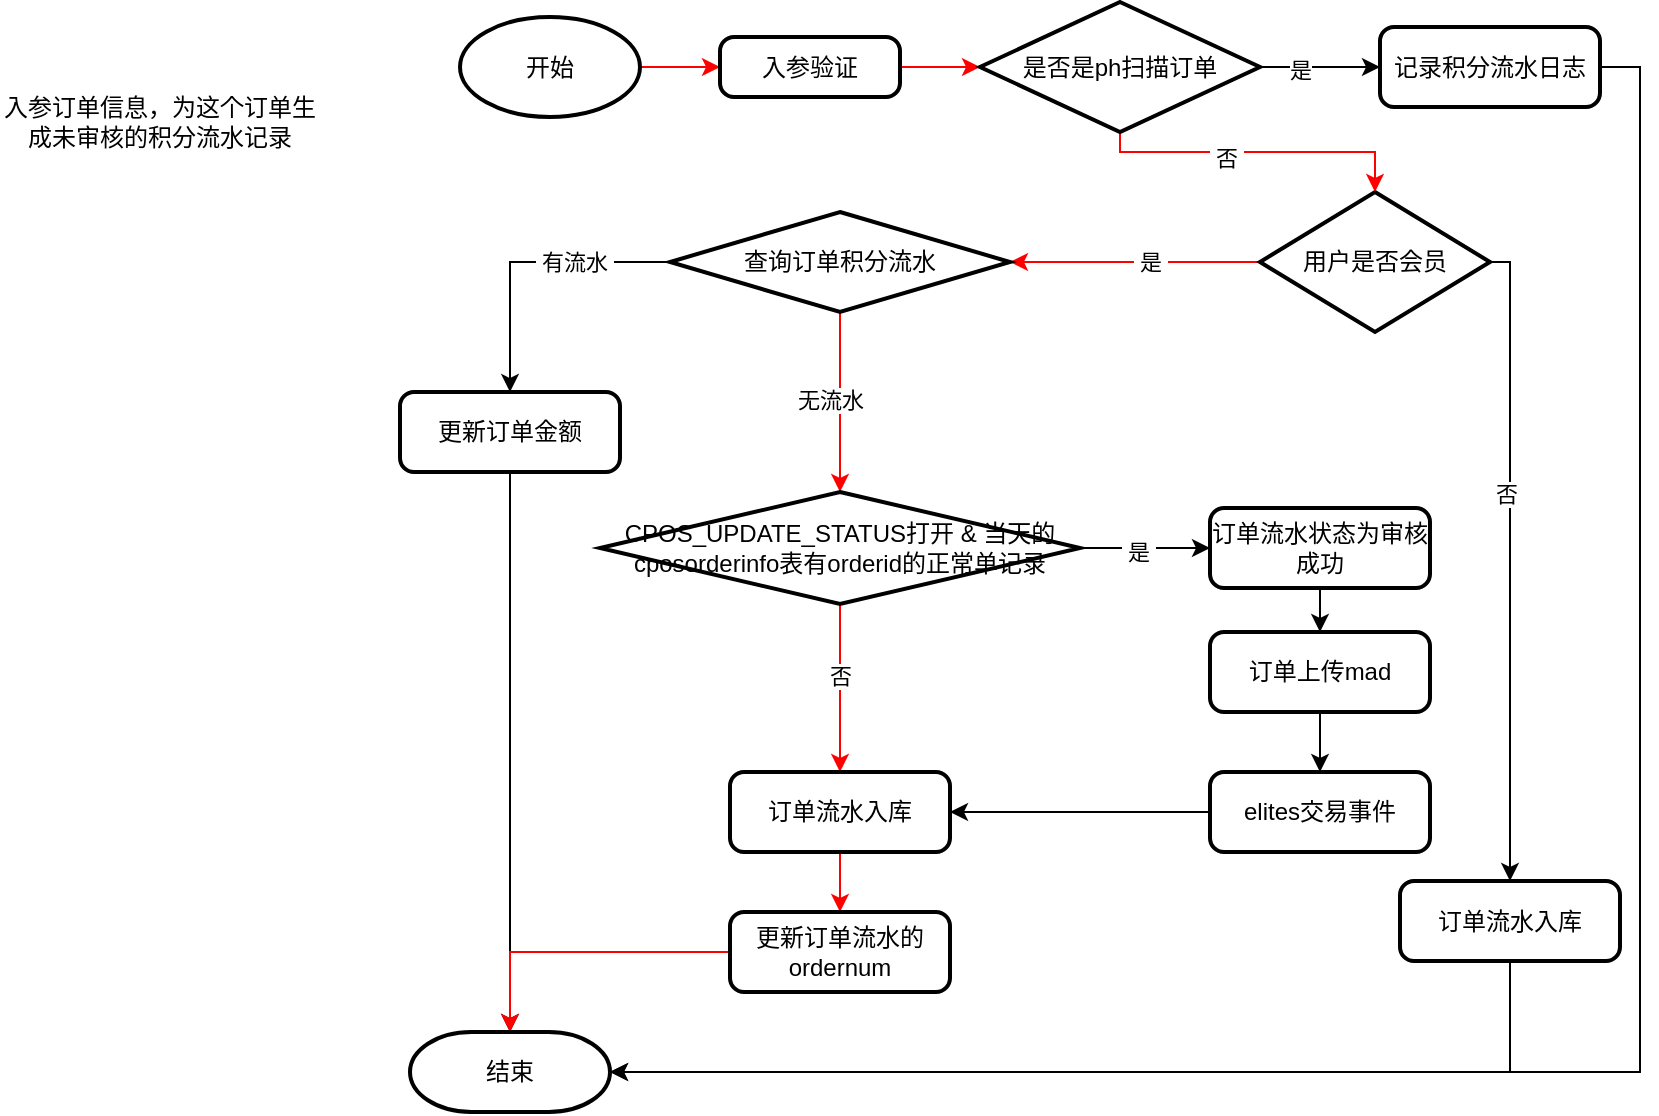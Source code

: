 <mxfile version="15.7.3" type="github">
  <diagram id="NlKHI6trEtiHi1XTqEEs" name="Page-1">
    <mxGraphModel dx="1865" dy="588" grid="1" gridSize="10" guides="1" tooltips="1" connect="1" arrows="1" fold="1" page="1" pageScale="1" pageWidth="827" pageHeight="1169" math="0" shadow="0">
      <root>
        <mxCell id="0" />
        <mxCell id="1" parent="0" />
        <mxCell id="L6jDz-sPjVb8ubE6nO0k-13" style="edgeStyle=orthogonalEdgeStyle;rounded=0;orthogonalLoop=1;jettySize=auto;html=1;entryX=1;entryY=0.5;entryDx=0;entryDy=0;entryPerimeter=0;strokeColor=#FF0000;" edge="1" parent="1" source="L6jDz-sPjVb8ubE6nO0k-5" target="L6jDz-sPjVb8ubE6nO0k-15">
          <mxGeometry relative="1" as="geometry">
            <mxPoint x="220" y="280" as="targetPoint" />
          </mxGeometry>
        </mxCell>
        <mxCell id="L6jDz-sPjVb8ubE6nO0k-14" value="&amp;nbsp;是&amp;nbsp;" style="edgeLabel;html=1;align=center;verticalAlign=middle;resizable=0;points=[];" vertex="1" connectable="0" parent="L6jDz-sPjVb8ubE6nO0k-13">
          <mxGeometry x="-0.117" y="2" relative="1" as="geometry">
            <mxPoint y="-2" as="offset" />
          </mxGeometry>
        </mxCell>
        <mxCell id="L6jDz-sPjVb8ubE6nO0k-59" style="edgeStyle=orthogonalEdgeStyle;rounded=0;orthogonalLoop=1;jettySize=auto;html=1;strokeColor=#000000;" edge="1" parent="1" source="L6jDz-sPjVb8ubE6nO0k-5" target="L6jDz-sPjVb8ubE6nO0k-58">
          <mxGeometry relative="1" as="geometry">
            <Array as="points">
              <mxPoint x="455" y="235" />
            </Array>
          </mxGeometry>
        </mxCell>
        <mxCell id="L6jDz-sPjVb8ubE6nO0k-61" value="否" style="edgeLabel;html=1;align=center;verticalAlign=middle;resizable=0;points=[];" vertex="1" connectable="0" parent="L6jDz-sPjVb8ubE6nO0k-59">
          <mxGeometry x="-0.212" y="-2" relative="1" as="geometry">
            <mxPoint as="offset" />
          </mxGeometry>
        </mxCell>
        <mxCell id="L6jDz-sPjVb8ubE6nO0k-5" value="&lt;span&gt;用户是否会员&lt;/span&gt;" style="strokeWidth=2;html=1;shape=mxgraph.flowchart.decision;whiteSpace=wrap;" vertex="1" parent="1">
          <mxGeometry x="330" y="200" width="115" height="70" as="geometry" />
        </mxCell>
        <mxCell id="L6jDz-sPjVb8ubE6nO0k-10" style="edgeStyle=orthogonalEdgeStyle;rounded=0;orthogonalLoop=1;jettySize=auto;html=1;strokeColor=#FF0000;" edge="1" parent="1" source="L6jDz-sPjVb8ubE6nO0k-7" target="L6jDz-sPjVb8ubE6nO0k-8">
          <mxGeometry relative="1" as="geometry" />
        </mxCell>
        <mxCell id="L6jDz-sPjVb8ubE6nO0k-7" value="开始" style="strokeWidth=2;html=1;shape=mxgraph.flowchart.start_1;whiteSpace=wrap;" vertex="1" parent="1">
          <mxGeometry x="-70" y="112.5" width="90" height="50" as="geometry" />
        </mxCell>
        <mxCell id="L6jDz-sPjVb8ubE6nO0k-48" style="edgeStyle=orthogonalEdgeStyle;rounded=0;orthogonalLoop=1;jettySize=auto;html=1;entryX=0;entryY=0.5;entryDx=0;entryDy=0;entryPerimeter=0;strokeColor=#FF0000;" edge="1" parent="1" source="L6jDz-sPjVb8ubE6nO0k-8" target="L6jDz-sPjVb8ubE6nO0k-45">
          <mxGeometry relative="1" as="geometry" />
        </mxCell>
        <mxCell id="L6jDz-sPjVb8ubE6nO0k-8" value="&lt;span&gt;入参验证&lt;/span&gt;" style="rounded=1;whiteSpace=wrap;html=1;absoluteArcSize=1;arcSize=14;strokeWidth=2;" vertex="1" parent="1">
          <mxGeometry x="60" y="122.5" width="90" height="30" as="geometry" />
        </mxCell>
        <mxCell id="L6jDz-sPjVb8ubE6nO0k-18" style="edgeStyle=orthogonalEdgeStyle;rounded=0;orthogonalLoop=1;jettySize=auto;html=1;exitX=0;exitY=0.5;exitDx=0;exitDy=0;exitPerimeter=0;" edge="1" parent="1" source="L6jDz-sPjVb8ubE6nO0k-15" target="L6jDz-sPjVb8ubE6nO0k-16">
          <mxGeometry relative="1" as="geometry" />
        </mxCell>
        <mxCell id="L6jDz-sPjVb8ubE6nO0k-19" value="&amp;nbsp;有流水&amp;nbsp;" style="edgeLabel;html=1;align=center;verticalAlign=middle;resizable=0;points=[];" vertex="1" connectable="0" parent="L6jDz-sPjVb8ubE6nO0k-18">
          <mxGeometry x="-0.171" y="-1" relative="1" as="geometry">
            <mxPoint x="12" y="1" as="offset" />
          </mxGeometry>
        </mxCell>
        <mxCell id="L6jDz-sPjVb8ubE6nO0k-23" style="edgeStyle=orthogonalEdgeStyle;rounded=0;orthogonalLoop=1;jettySize=auto;html=1;entryX=0.5;entryY=0;entryDx=0;entryDy=0;entryPerimeter=0;strokeColor=#FF0000;" edge="1" parent="1" source="L6jDz-sPjVb8ubE6nO0k-15" target="L6jDz-sPjVb8ubE6nO0k-22">
          <mxGeometry relative="1" as="geometry" />
        </mxCell>
        <mxCell id="L6jDz-sPjVb8ubE6nO0k-24" value="无流水" style="edgeLabel;html=1;align=center;verticalAlign=middle;resizable=0;points=[];" vertex="1" connectable="0" parent="L6jDz-sPjVb8ubE6nO0k-23">
          <mxGeometry x="0.304" y="3" relative="1" as="geometry">
            <mxPoint x="-8" y="-15" as="offset" />
          </mxGeometry>
        </mxCell>
        <mxCell id="L6jDz-sPjVb8ubE6nO0k-15" value="&lt;span&gt;查询订单积分流水&lt;/span&gt;" style="strokeWidth=2;html=1;shape=mxgraph.flowchart.decision;whiteSpace=wrap;" vertex="1" parent="1">
          <mxGeometry x="35" y="210" width="170" height="50" as="geometry" />
        </mxCell>
        <mxCell id="L6jDz-sPjVb8ubE6nO0k-41" style="edgeStyle=orthogonalEdgeStyle;rounded=0;orthogonalLoop=1;jettySize=auto;html=1;entryX=0.5;entryY=0;entryDx=0;entryDy=0;entryPerimeter=0;" edge="1" parent="1" source="L6jDz-sPjVb8ubE6nO0k-16" target="L6jDz-sPjVb8ubE6nO0k-37">
          <mxGeometry relative="1" as="geometry" />
        </mxCell>
        <mxCell id="L6jDz-sPjVb8ubE6nO0k-16" value="更新订单金额" style="rounded=1;whiteSpace=wrap;html=1;absoluteArcSize=1;arcSize=14;strokeWidth=2;" vertex="1" parent="1">
          <mxGeometry x="-100" y="300" width="110" height="40" as="geometry" />
        </mxCell>
        <mxCell id="L6jDz-sPjVb8ubE6nO0k-29" style="edgeStyle=orthogonalEdgeStyle;rounded=0;orthogonalLoop=1;jettySize=auto;html=1;entryX=0;entryY=0.5;entryDx=0;entryDy=0;" edge="1" parent="1" source="L6jDz-sPjVb8ubE6nO0k-22" target="L6jDz-sPjVb8ubE6nO0k-25">
          <mxGeometry relative="1" as="geometry" />
        </mxCell>
        <mxCell id="L6jDz-sPjVb8ubE6nO0k-30" value="&amp;nbsp;是&amp;nbsp;" style="edgeLabel;html=1;align=center;verticalAlign=middle;resizable=0;points=[];" vertex="1" connectable="0" parent="L6jDz-sPjVb8ubE6nO0k-29">
          <mxGeometry x="-0.111" y="-2" relative="1" as="geometry">
            <mxPoint as="offset" />
          </mxGeometry>
        </mxCell>
        <mxCell id="L6jDz-sPjVb8ubE6nO0k-33" style="edgeStyle=orthogonalEdgeStyle;rounded=0;orthogonalLoop=1;jettySize=auto;html=1;entryX=0.5;entryY=0;entryDx=0;entryDy=0;strokeColor=#FF0000;" edge="1" parent="1" source="L6jDz-sPjVb8ubE6nO0k-22" target="L6jDz-sPjVb8ubE6nO0k-31">
          <mxGeometry relative="1" as="geometry" />
        </mxCell>
        <mxCell id="L6jDz-sPjVb8ubE6nO0k-35" value="否" style="edgeLabel;html=1;align=center;verticalAlign=middle;resizable=0;points=[];" vertex="1" connectable="0" parent="L6jDz-sPjVb8ubE6nO0k-33">
          <mxGeometry x="0.149" y="-4" relative="1" as="geometry">
            <mxPoint x="4" y="-13" as="offset" />
          </mxGeometry>
        </mxCell>
        <mxCell id="L6jDz-sPjVb8ubE6nO0k-22" value="&lt;span&gt;CPOS_UPDATE_STATUS打开 &amp;amp; 当天的cposorderinfo表有orderid的正常单记录&lt;/span&gt;" style="strokeWidth=2;html=1;shape=mxgraph.flowchart.decision;whiteSpace=wrap;" vertex="1" parent="1">
          <mxGeometry y="350" width="240" height="56" as="geometry" />
        </mxCell>
        <mxCell id="L6jDz-sPjVb8ubE6nO0k-66" style="edgeStyle=orthogonalEdgeStyle;rounded=0;orthogonalLoop=1;jettySize=auto;html=1;entryX=0.5;entryY=0;entryDx=0;entryDy=0;strokeColor=#000000;" edge="1" parent="1" source="L6jDz-sPjVb8ubE6nO0k-25" target="L6jDz-sPjVb8ubE6nO0k-64">
          <mxGeometry relative="1" as="geometry" />
        </mxCell>
        <mxCell id="L6jDz-sPjVb8ubE6nO0k-25" value="订单流水状态为审核成功" style="rounded=1;whiteSpace=wrap;html=1;absoluteArcSize=1;arcSize=14;strokeWidth=2;" vertex="1" parent="1">
          <mxGeometry x="305" y="358" width="110" height="40" as="geometry" />
        </mxCell>
        <mxCell id="L6jDz-sPjVb8ubE6nO0k-62" style="edgeStyle=orthogonalEdgeStyle;rounded=0;orthogonalLoop=1;jettySize=auto;html=1;strokeColor=#000000;" edge="1" parent="1" source="L6jDz-sPjVb8ubE6nO0k-26" target="L6jDz-sPjVb8ubE6nO0k-31">
          <mxGeometry relative="1" as="geometry" />
        </mxCell>
        <mxCell id="L6jDz-sPjVb8ubE6nO0k-26" value="elites交易事件" style="rounded=1;whiteSpace=wrap;html=1;absoluteArcSize=1;arcSize=14;strokeWidth=2;" vertex="1" parent="1">
          <mxGeometry x="305" y="490" width="110" height="40" as="geometry" />
        </mxCell>
        <mxCell id="L6jDz-sPjVb8ubE6nO0k-34" style="edgeStyle=orthogonalEdgeStyle;rounded=0;orthogonalLoop=1;jettySize=auto;html=1;strokeColor=#FF0000;" edge="1" parent="1" source="L6jDz-sPjVb8ubE6nO0k-31" target="L6jDz-sPjVb8ubE6nO0k-32">
          <mxGeometry relative="1" as="geometry" />
        </mxCell>
        <mxCell id="L6jDz-sPjVb8ubE6nO0k-31" value="订单流水入库" style="rounded=1;whiteSpace=wrap;html=1;absoluteArcSize=1;arcSize=14;strokeWidth=2;" vertex="1" parent="1">
          <mxGeometry x="65" y="490" width="110" height="40" as="geometry" />
        </mxCell>
        <mxCell id="L6jDz-sPjVb8ubE6nO0k-40" style="edgeStyle=orthogonalEdgeStyle;rounded=0;orthogonalLoop=1;jettySize=auto;html=1;entryX=0.5;entryY=0;entryDx=0;entryDy=0;entryPerimeter=0;strokeColor=#FF0000;" edge="1" parent="1" source="L6jDz-sPjVb8ubE6nO0k-32" target="L6jDz-sPjVb8ubE6nO0k-37">
          <mxGeometry relative="1" as="geometry" />
        </mxCell>
        <mxCell id="L6jDz-sPjVb8ubE6nO0k-32" value="更新订单流水的ordernum" style="rounded=1;whiteSpace=wrap;html=1;absoluteArcSize=1;arcSize=14;strokeWidth=2;" vertex="1" parent="1">
          <mxGeometry x="65" y="560" width="110" height="40" as="geometry" />
        </mxCell>
        <mxCell id="L6jDz-sPjVb8ubE6nO0k-37" value="结束" style="strokeWidth=2;html=1;shape=mxgraph.flowchart.terminator;whiteSpace=wrap;" vertex="1" parent="1">
          <mxGeometry x="-95" y="620" width="100" height="40" as="geometry" />
        </mxCell>
        <mxCell id="L6jDz-sPjVb8ubE6nO0k-46" style="edgeStyle=orthogonalEdgeStyle;rounded=0;orthogonalLoop=1;jettySize=auto;html=1;entryX=0.5;entryY=0;entryDx=0;entryDy=0;entryPerimeter=0;strokeColor=#FF0000;" edge="1" parent="1" source="L6jDz-sPjVb8ubE6nO0k-45" target="L6jDz-sPjVb8ubE6nO0k-5">
          <mxGeometry relative="1" as="geometry">
            <Array as="points">
              <mxPoint x="260" y="180" />
              <mxPoint x="388" y="180" />
            </Array>
          </mxGeometry>
        </mxCell>
        <mxCell id="L6jDz-sPjVb8ubE6nO0k-47" value="&amp;nbsp;否&amp;nbsp;" style="edgeLabel;html=1;align=center;verticalAlign=middle;resizable=0;points=[];" vertex="1" connectable="0" parent="L6jDz-sPjVb8ubE6nO0k-46">
          <mxGeometry x="-0.205" y="-3" relative="1" as="geometry">
            <mxPoint as="offset" />
          </mxGeometry>
        </mxCell>
        <mxCell id="L6jDz-sPjVb8ubE6nO0k-51" style="edgeStyle=orthogonalEdgeStyle;rounded=0;orthogonalLoop=1;jettySize=auto;html=1;entryX=0;entryY=0.5;entryDx=0;entryDy=0;" edge="1" parent="1" source="L6jDz-sPjVb8ubE6nO0k-45" target="L6jDz-sPjVb8ubE6nO0k-50">
          <mxGeometry relative="1" as="geometry" />
        </mxCell>
        <mxCell id="L6jDz-sPjVb8ubE6nO0k-53" value="是" style="edgeLabel;html=1;align=center;verticalAlign=middle;resizable=0;points=[];" vertex="1" connectable="0" parent="L6jDz-sPjVb8ubE6nO0k-51">
          <mxGeometry x="-0.357" y="-1" relative="1" as="geometry">
            <mxPoint as="offset" />
          </mxGeometry>
        </mxCell>
        <mxCell id="L6jDz-sPjVb8ubE6nO0k-45" value="&lt;span&gt;是否是ph扫描订单&lt;/span&gt;" style="strokeWidth=2;html=1;shape=mxgraph.flowchart.decision;whiteSpace=wrap;" vertex="1" parent="1">
          <mxGeometry x="190" y="105" width="140" height="65" as="geometry" />
        </mxCell>
        <mxCell id="L6jDz-sPjVb8ubE6nO0k-52" style="edgeStyle=orthogonalEdgeStyle;rounded=0;orthogonalLoop=1;jettySize=auto;html=1;entryX=1;entryY=0.5;entryDx=0;entryDy=0;entryPerimeter=0;" edge="1" parent="1" source="L6jDz-sPjVb8ubE6nO0k-50" target="L6jDz-sPjVb8ubE6nO0k-37">
          <mxGeometry relative="1" as="geometry">
            <Array as="points">
              <mxPoint x="520" y="138" />
              <mxPoint x="520" y="640" />
            </Array>
          </mxGeometry>
        </mxCell>
        <mxCell id="L6jDz-sPjVb8ubE6nO0k-50" value="记录积分流水日志" style="rounded=1;whiteSpace=wrap;html=1;absoluteArcSize=1;arcSize=14;strokeWidth=2;" vertex="1" parent="1">
          <mxGeometry x="390" y="117.5" width="110" height="40" as="geometry" />
        </mxCell>
        <mxCell id="L6jDz-sPjVb8ubE6nO0k-57" value="入参订单信息，为这个订单生成未审核的积分流水记录" style="text;html=1;strokeColor=none;fillColor=none;align=center;verticalAlign=middle;whiteSpace=wrap;rounded=0;" vertex="1" parent="1">
          <mxGeometry x="-300" y="130" width="160" height="70" as="geometry" />
        </mxCell>
        <mxCell id="L6jDz-sPjVb8ubE6nO0k-60" style="edgeStyle=orthogonalEdgeStyle;rounded=0;orthogonalLoop=1;jettySize=auto;html=1;entryX=1;entryY=0.5;entryDx=0;entryDy=0;entryPerimeter=0;strokeColor=#000000;" edge="1" parent="1" source="L6jDz-sPjVb8ubE6nO0k-58" target="L6jDz-sPjVb8ubE6nO0k-37">
          <mxGeometry relative="1" as="geometry">
            <Array as="points">
              <mxPoint x="455" y="640" />
            </Array>
          </mxGeometry>
        </mxCell>
        <mxCell id="L6jDz-sPjVb8ubE6nO0k-58" value="订单流水入库" style="rounded=1;whiteSpace=wrap;html=1;absoluteArcSize=1;arcSize=14;strokeWidth=2;" vertex="1" parent="1">
          <mxGeometry x="400" y="544.5" width="110" height="40" as="geometry" />
        </mxCell>
        <mxCell id="L6jDz-sPjVb8ubE6nO0k-67" style="edgeStyle=orthogonalEdgeStyle;rounded=0;orthogonalLoop=1;jettySize=auto;html=1;entryX=0.5;entryY=0;entryDx=0;entryDy=0;strokeColor=#000000;" edge="1" parent="1" source="L6jDz-sPjVb8ubE6nO0k-64" target="L6jDz-sPjVb8ubE6nO0k-26">
          <mxGeometry relative="1" as="geometry" />
        </mxCell>
        <mxCell id="L6jDz-sPjVb8ubE6nO0k-64" value="订单上传mad" style="rounded=1;whiteSpace=wrap;html=1;absoluteArcSize=1;arcSize=14;strokeWidth=2;" vertex="1" parent="1">
          <mxGeometry x="305" y="420" width="110" height="40" as="geometry" />
        </mxCell>
      </root>
    </mxGraphModel>
  </diagram>
</mxfile>
